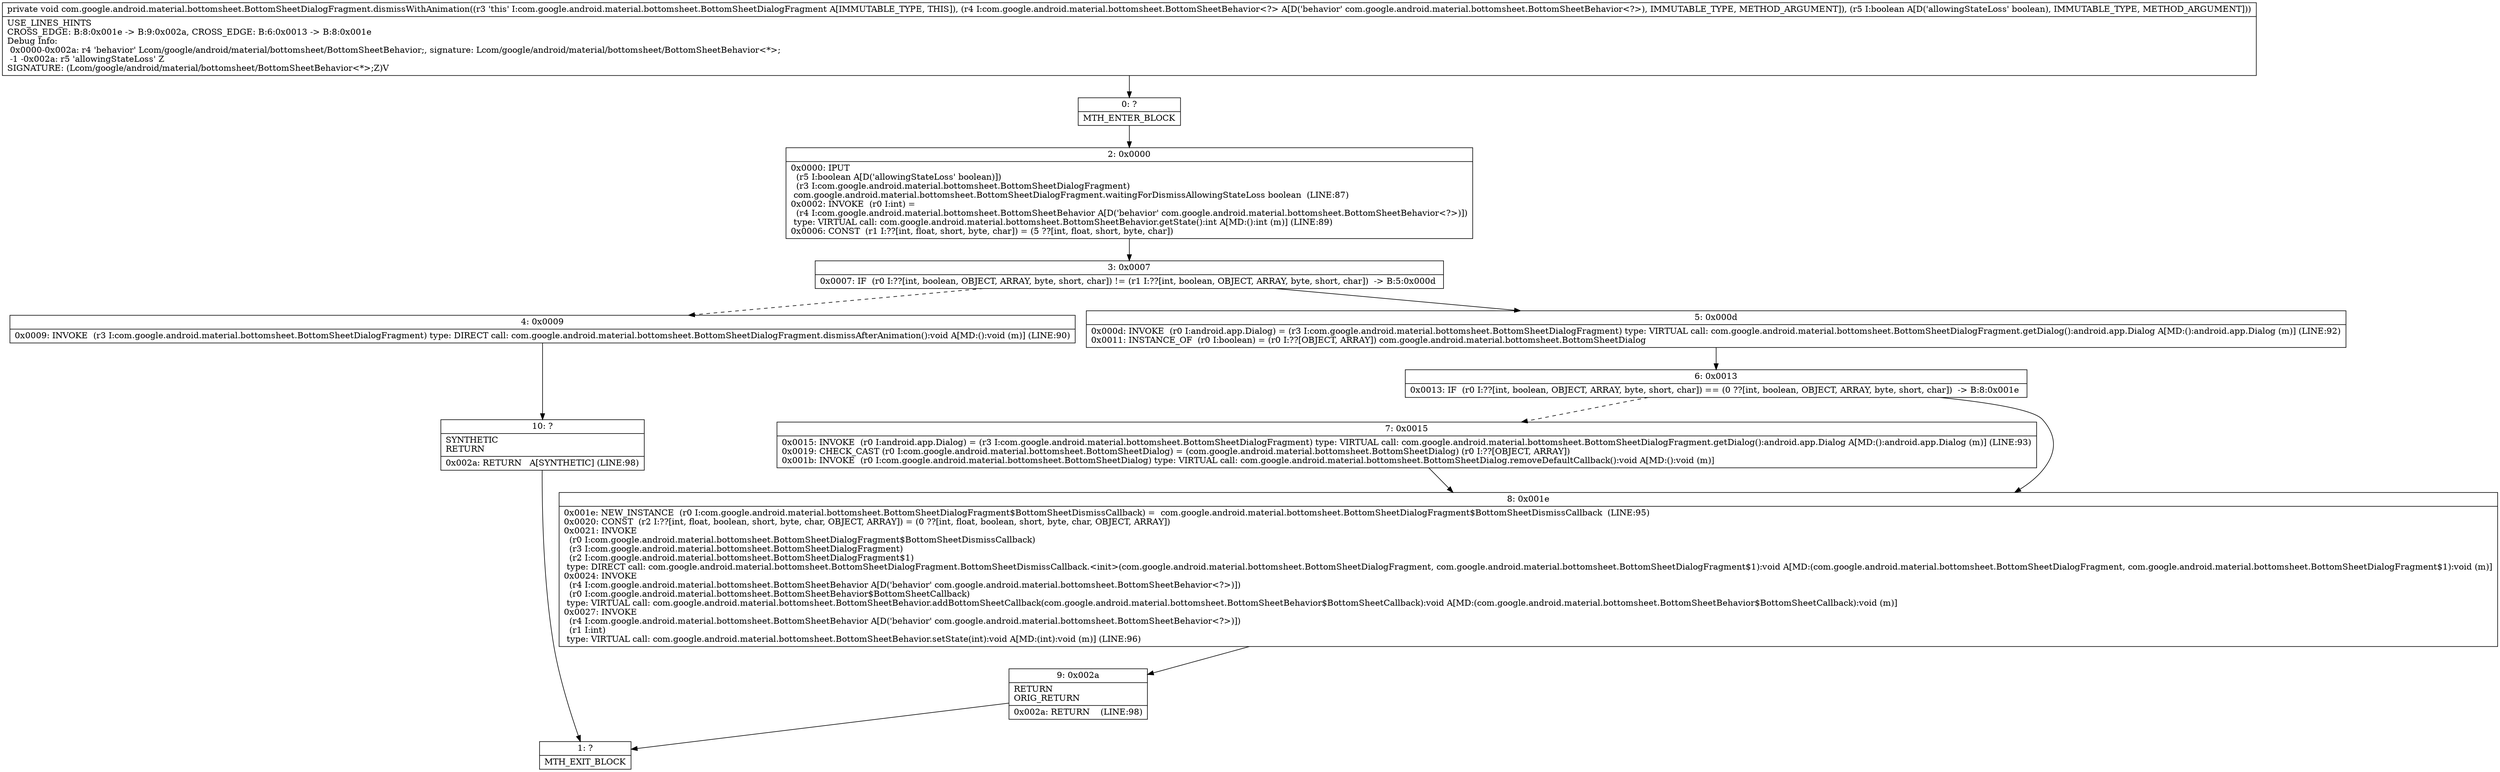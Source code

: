 digraph "CFG forcom.google.android.material.bottomsheet.BottomSheetDialogFragment.dismissWithAnimation(Lcom\/google\/android\/material\/bottomsheet\/BottomSheetBehavior;Z)V" {
Node_0 [shape=record,label="{0\:\ ?|MTH_ENTER_BLOCK\l}"];
Node_2 [shape=record,label="{2\:\ 0x0000|0x0000: IPUT  \l  (r5 I:boolean A[D('allowingStateLoss' boolean)])\l  (r3 I:com.google.android.material.bottomsheet.BottomSheetDialogFragment)\l com.google.android.material.bottomsheet.BottomSheetDialogFragment.waitingForDismissAllowingStateLoss boolean  (LINE:87)\l0x0002: INVOKE  (r0 I:int) = \l  (r4 I:com.google.android.material.bottomsheet.BottomSheetBehavior A[D('behavior' com.google.android.material.bottomsheet.BottomSheetBehavior\<?\>)])\l type: VIRTUAL call: com.google.android.material.bottomsheet.BottomSheetBehavior.getState():int A[MD:():int (m)] (LINE:89)\l0x0006: CONST  (r1 I:??[int, float, short, byte, char]) = (5 ??[int, float, short, byte, char]) \l}"];
Node_3 [shape=record,label="{3\:\ 0x0007|0x0007: IF  (r0 I:??[int, boolean, OBJECT, ARRAY, byte, short, char]) != (r1 I:??[int, boolean, OBJECT, ARRAY, byte, short, char])  \-\> B:5:0x000d \l}"];
Node_4 [shape=record,label="{4\:\ 0x0009|0x0009: INVOKE  (r3 I:com.google.android.material.bottomsheet.BottomSheetDialogFragment) type: DIRECT call: com.google.android.material.bottomsheet.BottomSheetDialogFragment.dismissAfterAnimation():void A[MD:():void (m)] (LINE:90)\l}"];
Node_10 [shape=record,label="{10\:\ ?|SYNTHETIC\lRETURN\l|0x002a: RETURN   A[SYNTHETIC] (LINE:98)\l}"];
Node_1 [shape=record,label="{1\:\ ?|MTH_EXIT_BLOCK\l}"];
Node_5 [shape=record,label="{5\:\ 0x000d|0x000d: INVOKE  (r0 I:android.app.Dialog) = (r3 I:com.google.android.material.bottomsheet.BottomSheetDialogFragment) type: VIRTUAL call: com.google.android.material.bottomsheet.BottomSheetDialogFragment.getDialog():android.app.Dialog A[MD:():android.app.Dialog (m)] (LINE:92)\l0x0011: INSTANCE_OF  (r0 I:boolean) = (r0 I:??[OBJECT, ARRAY]) com.google.android.material.bottomsheet.BottomSheetDialog \l}"];
Node_6 [shape=record,label="{6\:\ 0x0013|0x0013: IF  (r0 I:??[int, boolean, OBJECT, ARRAY, byte, short, char]) == (0 ??[int, boolean, OBJECT, ARRAY, byte, short, char])  \-\> B:8:0x001e \l}"];
Node_7 [shape=record,label="{7\:\ 0x0015|0x0015: INVOKE  (r0 I:android.app.Dialog) = (r3 I:com.google.android.material.bottomsheet.BottomSheetDialogFragment) type: VIRTUAL call: com.google.android.material.bottomsheet.BottomSheetDialogFragment.getDialog():android.app.Dialog A[MD:():android.app.Dialog (m)] (LINE:93)\l0x0019: CHECK_CAST (r0 I:com.google.android.material.bottomsheet.BottomSheetDialog) = (com.google.android.material.bottomsheet.BottomSheetDialog) (r0 I:??[OBJECT, ARRAY]) \l0x001b: INVOKE  (r0 I:com.google.android.material.bottomsheet.BottomSheetDialog) type: VIRTUAL call: com.google.android.material.bottomsheet.BottomSheetDialog.removeDefaultCallback():void A[MD:():void (m)]\l}"];
Node_8 [shape=record,label="{8\:\ 0x001e|0x001e: NEW_INSTANCE  (r0 I:com.google.android.material.bottomsheet.BottomSheetDialogFragment$BottomSheetDismissCallback) =  com.google.android.material.bottomsheet.BottomSheetDialogFragment$BottomSheetDismissCallback  (LINE:95)\l0x0020: CONST  (r2 I:??[int, float, boolean, short, byte, char, OBJECT, ARRAY]) = (0 ??[int, float, boolean, short, byte, char, OBJECT, ARRAY]) \l0x0021: INVOKE  \l  (r0 I:com.google.android.material.bottomsheet.BottomSheetDialogFragment$BottomSheetDismissCallback)\l  (r3 I:com.google.android.material.bottomsheet.BottomSheetDialogFragment)\l  (r2 I:com.google.android.material.bottomsheet.BottomSheetDialogFragment$1)\l type: DIRECT call: com.google.android.material.bottomsheet.BottomSheetDialogFragment.BottomSheetDismissCallback.\<init\>(com.google.android.material.bottomsheet.BottomSheetDialogFragment, com.google.android.material.bottomsheet.BottomSheetDialogFragment$1):void A[MD:(com.google.android.material.bottomsheet.BottomSheetDialogFragment, com.google.android.material.bottomsheet.BottomSheetDialogFragment$1):void (m)]\l0x0024: INVOKE  \l  (r4 I:com.google.android.material.bottomsheet.BottomSheetBehavior A[D('behavior' com.google.android.material.bottomsheet.BottomSheetBehavior\<?\>)])\l  (r0 I:com.google.android.material.bottomsheet.BottomSheetBehavior$BottomSheetCallback)\l type: VIRTUAL call: com.google.android.material.bottomsheet.BottomSheetBehavior.addBottomSheetCallback(com.google.android.material.bottomsheet.BottomSheetBehavior$BottomSheetCallback):void A[MD:(com.google.android.material.bottomsheet.BottomSheetBehavior$BottomSheetCallback):void (m)]\l0x0027: INVOKE  \l  (r4 I:com.google.android.material.bottomsheet.BottomSheetBehavior A[D('behavior' com.google.android.material.bottomsheet.BottomSheetBehavior\<?\>)])\l  (r1 I:int)\l type: VIRTUAL call: com.google.android.material.bottomsheet.BottomSheetBehavior.setState(int):void A[MD:(int):void (m)] (LINE:96)\l}"];
Node_9 [shape=record,label="{9\:\ 0x002a|RETURN\lORIG_RETURN\l|0x002a: RETURN    (LINE:98)\l}"];
MethodNode[shape=record,label="{private void com.google.android.material.bottomsheet.BottomSheetDialogFragment.dismissWithAnimation((r3 'this' I:com.google.android.material.bottomsheet.BottomSheetDialogFragment A[IMMUTABLE_TYPE, THIS]), (r4 I:com.google.android.material.bottomsheet.BottomSheetBehavior\<?\> A[D('behavior' com.google.android.material.bottomsheet.BottomSheetBehavior\<?\>), IMMUTABLE_TYPE, METHOD_ARGUMENT]), (r5 I:boolean A[D('allowingStateLoss' boolean), IMMUTABLE_TYPE, METHOD_ARGUMENT]))  | USE_LINES_HINTS\lCROSS_EDGE: B:8:0x001e \-\> B:9:0x002a, CROSS_EDGE: B:6:0x0013 \-\> B:8:0x001e\lDebug Info:\l  0x0000\-0x002a: r4 'behavior' Lcom\/google\/android\/material\/bottomsheet\/BottomSheetBehavior;, signature: Lcom\/google\/android\/material\/bottomsheet\/BottomSheetBehavior\<*\>;\l  \-1 \-0x002a: r5 'allowingStateLoss' Z\lSIGNATURE: (Lcom\/google\/android\/material\/bottomsheet\/BottomSheetBehavior\<*\>;Z)V\l}"];
MethodNode -> Node_0;Node_0 -> Node_2;
Node_2 -> Node_3;
Node_3 -> Node_4[style=dashed];
Node_3 -> Node_5;
Node_4 -> Node_10;
Node_10 -> Node_1;
Node_5 -> Node_6;
Node_6 -> Node_7[style=dashed];
Node_6 -> Node_8;
Node_7 -> Node_8;
Node_8 -> Node_9;
Node_9 -> Node_1;
}


